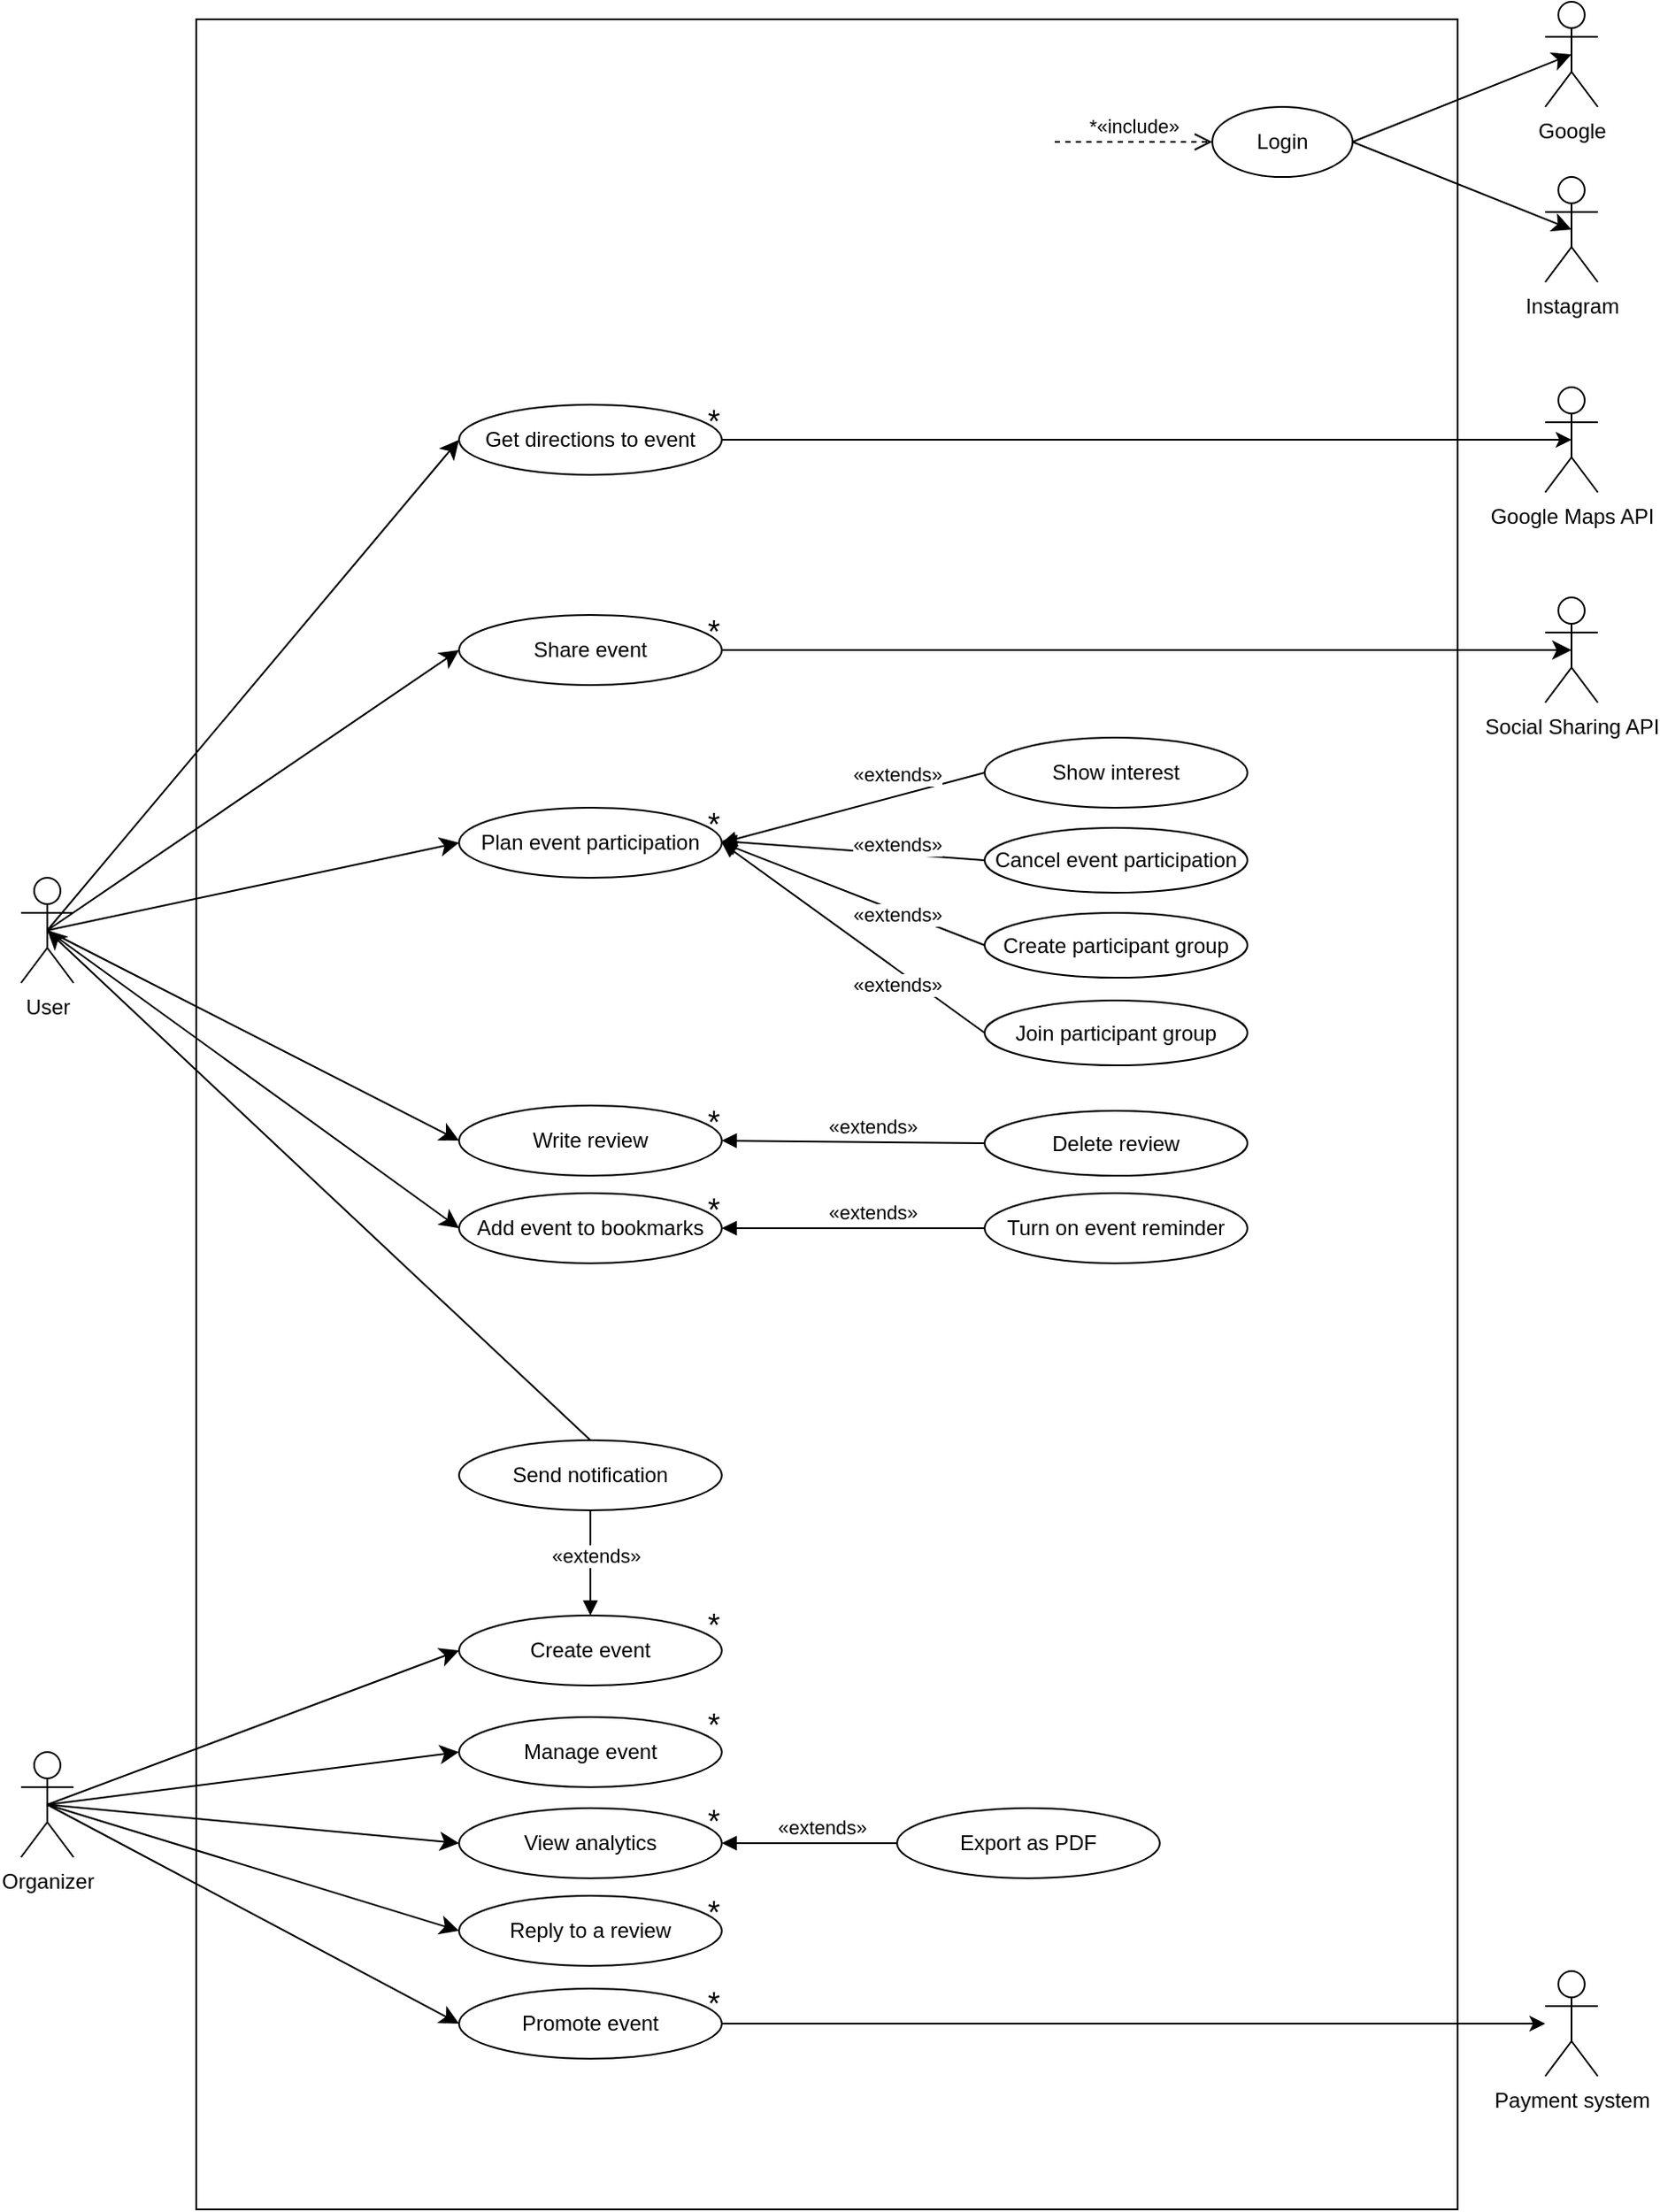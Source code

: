 <mxfile version="22.0.3" type="device">
  <diagram name="Pagina-1" id="NBDN8t3ZHKS26o0dstRo">
    <mxGraphModel dx="1711" dy="1171" grid="1" gridSize="10" guides="1" tooltips="1" connect="1" arrows="1" fold="1" page="1" pageScale="1" pageWidth="1200" pageHeight="1920" math="0" shadow="0">
      <root>
        <mxCell id="0" />
        <mxCell id="1" parent="0" />
        <mxCell id="htn_xkT1saduvXeLNXjh-12" value="" style="rounded=0;whiteSpace=wrap;html=1;" vertex="1" parent="1">
          <mxGeometry x="200" y="50" width="720" height="1250" as="geometry" />
        </mxCell>
        <mxCell id="IiZjPgKYvky2dSMYdkkD-31" style="edgeStyle=none;curved=1;rounded=0;orthogonalLoop=1;jettySize=auto;html=1;exitX=0.5;exitY=0.5;exitDx=0;exitDy=0;exitPerimeter=0;entryX=0;entryY=0.5;entryDx=0;entryDy=0;fontSize=12;startSize=8;endSize=8;" parent="1" source="EeKUK2XGIDcgAEgI9ckz-1" target="EeKUK2XGIDcgAEgI9ckz-19" edge="1">
          <mxGeometry relative="1" as="geometry" />
        </mxCell>
        <mxCell id="IiZjPgKYvky2dSMYdkkD-32" style="edgeStyle=none;curved=1;rounded=0;orthogonalLoop=1;jettySize=auto;html=1;exitX=0.5;exitY=0.5;exitDx=0;exitDy=0;exitPerimeter=0;entryX=0;entryY=0.5;entryDx=0;entryDy=0;fontSize=12;startSize=8;endSize=8;" parent="1" source="EeKUK2XGIDcgAEgI9ckz-1" target="EeKUK2XGIDcgAEgI9ckz-20" edge="1">
          <mxGeometry relative="1" as="geometry" />
        </mxCell>
        <mxCell id="IiZjPgKYvky2dSMYdkkD-33" style="edgeStyle=none;curved=1;rounded=0;orthogonalLoop=1;jettySize=auto;html=1;exitX=0.5;exitY=0.5;exitDx=0;exitDy=0;exitPerimeter=0;entryX=0;entryY=0.5;entryDx=0;entryDy=0;fontSize=12;startSize=8;endSize=8;" parent="1" source="EeKUK2XGIDcgAEgI9ckz-1" target="EeKUK2XGIDcgAEgI9ckz-21" edge="1">
          <mxGeometry relative="1" as="geometry" />
        </mxCell>
        <mxCell id="EeKUK2XGIDcgAEgI9ckz-1" value="Organizer&lt;br&gt;" style="shape=umlActor;verticalLabelPosition=bottom;verticalAlign=top;html=1;" parent="1" vertex="1">
          <mxGeometry x="100" y="1039" width="30" height="60" as="geometry" />
        </mxCell>
        <mxCell id="IiZjPgKYvky2dSMYdkkD-25" style="edgeStyle=none;curved=1;rounded=0;orthogonalLoop=1;jettySize=auto;html=1;exitX=0;exitY=0.5;exitDx=0;exitDy=0;entryX=0;entryY=0.5;entryDx=0;entryDy=0;fontSize=12;startSize=8;endSize=8;" parent="1" source="EeKUK2XGIDcgAEgI9ckz-15" target="EeKUK2XGIDcgAEgI9ckz-15" edge="1">
          <mxGeometry relative="1" as="geometry" />
        </mxCell>
        <mxCell id="IiZjPgKYvky2dSMYdkkD-26" style="edgeStyle=none;curved=1;rounded=0;orthogonalLoop=1;jettySize=auto;html=1;exitX=0.5;exitY=0.5;exitDx=0;exitDy=0;exitPerimeter=0;entryX=0;entryY=0.5;entryDx=0;entryDy=0;fontSize=12;startSize=8;endSize=8;" parent="1" source="EeKUK2XGIDcgAEgI9ckz-2" target="EeKUK2XGIDcgAEgI9ckz-15" edge="1">
          <mxGeometry relative="1" as="geometry" />
        </mxCell>
        <mxCell id="IiZjPgKYvky2dSMYdkkD-27" style="edgeStyle=none;curved=1;rounded=0;orthogonalLoop=1;jettySize=auto;html=1;exitX=0.5;exitY=0.5;exitDx=0;exitDy=0;exitPerimeter=0;entryX=0;entryY=0.5;entryDx=0;entryDy=0;fontSize=12;startSize=8;endSize=8;" parent="1" source="EeKUK2XGIDcgAEgI9ckz-2" target="IiZjPgKYvky2dSMYdkkD-16" edge="1">
          <mxGeometry relative="1" as="geometry" />
        </mxCell>
        <mxCell id="IiZjPgKYvky2dSMYdkkD-28" style="edgeStyle=none;curved=1;rounded=0;orthogonalLoop=1;jettySize=auto;html=1;exitX=0.5;exitY=0.5;exitDx=0;exitDy=0;exitPerimeter=0;entryX=0;entryY=0.5;entryDx=0;entryDy=0;fontSize=12;startSize=8;endSize=8;" parent="1" source="EeKUK2XGIDcgAEgI9ckz-2" target="EeKUK2XGIDcgAEgI9ckz-16" edge="1">
          <mxGeometry relative="1" as="geometry" />
        </mxCell>
        <mxCell id="IiZjPgKYvky2dSMYdkkD-29" style="edgeStyle=none;curved=1;rounded=0;orthogonalLoop=1;jettySize=auto;html=1;exitX=0.5;exitY=0.5;exitDx=0;exitDy=0;exitPerimeter=0;entryX=0;entryY=0.5;entryDx=0;entryDy=0;fontSize=12;startSize=8;endSize=8;" parent="1" source="EeKUK2XGIDcgAEgI9ckz-2" target="EeKUK2XGIDcgAEgI9ckz-17" edge="1">
          <mxGeometry relative="1" as="geometry" />
        </mxCell>
        <mxCell id="IiZjPgKYvky2dSMYdkkD-30" style="edgeStyle=none;curved=1;rounded=0;orthogonalLoop=1;jettySize=auto;html=1;exitX=0.5;exitY=0.5;exitDx=0;exitDy=0;exitPerimeter=0;entryX=0;entryY=0.5;entryDx=0;entryDy=0;fontSize=12;startSize=8;endSize=8;" parent="1" source="EeKUK2XGIDcgAEgI9ckz-2" target="EeKUK2XGIDcgAEgI9ckz-18" edge="1">
          <mxGeometry relative="1" as="geometry" />
        </mxCell>
        <mxCell id="EeKUK2XGIDcgAEgI9ckz-2" value="User" style="shape=umlActor;verticalLabelPosition=bottom;verticalAlign=top;html=1;" parent="1" vertex="1">
          <mxGeometry x="100" y="540" width="30" height="60" as="geometry" />
        </mxCell>
        <mxCell id="EeKUK2XGIDcgAEgI9ckz-15" value="Get directions to event" style="ellipse;whiteSpace=wrap;html=1;" parent="1" vertex="1">
          <mxGeometry x="350" y="270" width="150" height="40" as="geometry" />
        </mxCell>
        <mxCell id="EeKUK2XGIDcgAEgI9ckz-16" value="Plan event participation" style="ellipse;whiteSpace=wrap;html=1;" parent="1" vertex="1">
          <mxGeometry x="350" y="500" width="150" height="40" as="geometry" />
        </mxCell>
        <mxCell id="EeKUK2XGIDcgAEgI9ckz-17" value="Write review" style="ellipse;whiteSpace=wrap;html=1;" parent="1" vertex="1">
          <mxGeometry x="350" y="670" width="150" height="40" as="geometry" />
        </mxCell>
        <mxCell id="EeKUK2XGIDcgAEgI9ckz-18" value="Add event to bookmarks" style="ellipse;whiteSpace=wrap;html=1;" parent="1" vertex="1">
          <mxGeometry x="350" y="720" width="150" height="40" as="geometry" />
        </mxCell>
        <mxCell id="EeKUK2XGIDcgAEgI9ckz-19" value="Create event" style="ellipse;whiteSpace=wrap;html=1;" parent="1" vertex="1">
          <mxGeometry x="350" y="961" width="150" height="40" as="geometry" />
        </mxCell>
        <mxCell id="EeKUK2XGIDcgAEgI9ckz-20" value="View analytics" style="ellipse;whiteSpace=wrap;html=1;" parent="1" vertex="1">
          <mxGeometry x="350" y="1071" width="150" height="40" as="geometry" />
        </mxCell>
        <mxCell id="EeKUK2XGIDcgAEgI9ckz-21" value="Reply to a review" style="ellipse;whiteSpace=wrap;html=1;" parent="1" vertex="1">
          <mxGeometry x="350" y="1121" width="150" height="40" as="geometry" />
        </mxCell>
        <mxCell id="EeKUK2XGIDcgAEgI9ckz-22" value="Google Maps API" style="shape=umlActor;verticalLabelPosition=bottom;verticalAlign=top;html=1;" parent="1" vertex="1">
          <mxGeometry x="970" y="260" width="30" height="60" as="geometry" />
        </mxCell>
        <mxCell id="EeKUK2XGIDcgAEgI9ckz-28" style="edgeStyle=orthogonalEdgeStyle;rounded=0;orthogonalLoop=1;jettySize=auto;html=1;entryX=0.5;entryY=0.5;entryDx=0;entryDy=0;entryPerimeter=0;" parent="1" source="EeKUK2XGIDcgAEgI9ckz-15" target="EeKUK2XGIDcgAEgI9ckz-22" edge="1">
          <mxGeometry relative="1" as="geometry" />
        </mxCell>
        <mxCell id="EeKUK2XGIDcgAEgI9ckz-29" value="«extends»" style="html=1;verticalAlign=bottom;endArrow=block;curved=0;rounded=0;entryX=1;entryY=0.5;entryDx=0;entryDy=0;exitX=0;exitY=0.5;exitDx=0;exitDy=0;" parent="1" source="IiZjPgKYvky2dSMYdkkD-9" target="EeKUK2XGIDcgAEgI9ckz-17" edge="1">
          <mxGeometry x="-0.143" width="80" relative="1" as="geometry">
            <mxPoint x="650" y="598.89" as="sourcePoint" />
            <mxPoint x="530" y="598.89" as="targetPoint" />
            <Array as="points" />
            <mxPoint as="offset" />
          </mxGeometry>
        </mxCell>
        <mxCell id="EeKUK2XGIDcgAEgI9ckz-30" value="Turn on event reminder" style="ellipse;whiteSpace=wrap;html=1;" parent="1" vertex="1">
          <mxGeometry x="650" y="720" width="150" height="40" as="geometry" />
        </mxCell>
        <mxCell id="EeKUK2XGIDcgAEgI9ckz-37" value="&lt;font style=&quot;font-size: 18px;&quot;&gt;*&lt;/font&gt;" style="text;html=1;align=center;verticalAlign=middle;resizable=0;points=[];autosize=1;strokeColor=none;fillColor=none;" parent="1" vertex="1">
          <mxGeometry x="480" y="1059" width="30" height="40" as="geometry" />
        </mxCell>
        <mxCell id="EeKUK2XGIDcgAEgI9ckz-38" value="&lt;font style=&quot;font-size: 18px;&quot;&gt;*&lt;/font&gt;" style="text;html=1;align=center;verticalAlign=middle;resizable=0;points=[];autosize=1;strokeColor=none;fillColor=none;" parent="1" vertex="1">
          <mxGeometry x="480" y="1111" width="30" height="40" as="geometry" />
        </mxCell>
        <mxCell id="EeKUK2XGIDcgAEgI9ckz-39" value="&lt;font style=&quot;font-size: 18px;&quot;&gt;*&lt;/font&gt;" style="text;html=1;align=center;verticalAlign=middle;resizable=0;points=[];autosize=1;strokeColor=none;fillColor=none;" parent="1" vertex="1">
          <mxGeometry x="480" y="947" width="30" height="40" as="geometry" />
        </mxCell>
        <mxCell id="EeKUK2XGIDcgAEgI9ckz-40" value="&lt;font style=&quot;font-size: 18px;&quot;&gt;*&lt;/font&gt;" style="text;html=1;align=center;verticalAlign=middle;resizable=0;points=[];autosize=1;strokeColor=none;fillColor=none;" parent="1" vertex="1">
          <mxGeometry x="480" y="710" width="30" height="40" as="geometry" />
        </mxCell>
        <mxCell id="EeKUK2XGIDcgAEgI9ckz-41" value="&lt;font style=&quot;font-size: 18px;&quot;&gt;*&lt;/font&gt;" style="text;html=1;align=center;verticalAlign=middle;resizable=0;points=[];autosize=1;strokeColor=none;fillColor=none;" parent="1" vertex="1">
          <mxGeometry x="480" y="490" width="30" height="40" as="geometry" />
        </mxCell>
        <mxCell id="EeKUK2XGIDcgAEgI9ckz-42" value="&lt;font style=&quot;font-size: 18px;&quot;&gt;*&lt;/font&gt;" style="text;html=1;align=center;verticalAlign=middle;resizable=0;points=[];autosize=1;strokeColor=none;fillColor=none;" parent="1" vertex="1">
          <mxGeometry x="480" y="660" width="30" height="40" as="geometry" />
        </mxCell>
        <mxCell id="IiZjPgKYvky2dSMYdkkD-4" value="Cancel event participation" style="ellipse;whiteSpace=wrap;html=1;" parent="1" vertex="1">
          <mxGeometry x="650" y="511.5" width="150" height="37" as="geometry" />
        </mxCell>
        <mxCell id="IiZjPgKYvky2dSMYdkkD-8" value="«extends»" style="html=1;verticalAlign=bottom;endArrow=block;curved=0;rounded=0;entryX=1;entryY=0.5;entryDx=0;entryDy=0;exitX=0;exitY=0.5;exitDx=0;exitDy=0;" parent="1" source="IiZjPgKYvky2dSMYdkkD-4" edge="1">
          <mxGeometry x="-0.337" y="4" width="80" relative="1" as="geometry">
            <mxPoint x="600.034" y="519.947" as="sourcePoint" />
            <mxPoint x="500" y="519" as="targetPoint" />
            <Array as="points" />
            <mxPoint as="offset" />
          </mxGeometry>
        </mxCell>
        <mxCell id="IiZjPgKYvky2dSMYdkkD-9" value="Delete review" style="ellipse;whiteSpace=wrap;html=1;" parent="1" vertex="1">
          <mxGeometry x="650" y="673" width="150" height="37" as="geometry" />
        </mxCell>
        <mxCell id="IiZjPgKYvky2dSMYdkkD-11" value="«extends»" style="html=1;verticalAlign=bottom;endArrow=block;curved=0;rounded=0;exitX=0;exitY=0.5;exitDx=0;exitDy=0;entryX=1;entryY=0.5;entryDx=0;entryDy=0;" parent="1" source="EeKUK2XGIDcgAEgI9ckz-30" target="EeKUK2XGIDcgAEgI9ckz-18" edge="1">
          <mxGeometry x="-0.143" width="80" relative="1" as="geometry">
            <mxPoint x="650" y="649.44" as="sourcePoint" />
            <mxPoint x="530" y="649.44" as="targetPoint" />
            <Array as="points" />
            <mxPoint as="offset" />
          </mxGeometry>
        </mxCell>
        <mxCell id="IiZjPgKYvky2dSMYdkkD-14" value="Manage event" style="ellipse;whiteSpace=wrap;html=1;" parent="1" vertex="1">
          <mxGeometry x="350" y="1019" width="150" height="40" as="geometry" />
        </mxCell>
        <mxCell id="IiZjPgKYvky2dSMYdkkD-22" style="edgeStyle=none;curved=1;rounded=0;orthogonalLoop=1;jettySize=auto;html=1;fontSize=12;startSize=8;endSize=8;entryX=0.5;entryY=0.5;entryDx=0;entryDy=0;entryPerimeter=0;" parent="1" source="IiZjPgKYvky2dSMYdkkD-16" target="IiZjPgKYvky2dSMYdkkD-20" edge="1">
          <mxGeometry relative="1" as="geometry" />
        </mxCell>
        <mxCell id="IiZjPgKYvky2dSMYdkkD-16" value="Share event" style="ellipse;whiteSpace=wrap;html=1;" parent="1" vertex="1">
          <mxGeometry x="350" y="390" width="150" height="40" as="geometry" />
        </mxCell>
        <mxCell id="IiZjPgKYvky2dSMYdkkD-17" value="«extends»" style="html=1;verticalAlign=bottom;endArrow=block;curved=0;rounded=0;exitX=0.5;exitY=1;exitDx=0;exitDy=0;" parent="1" source="SF4WIxkhhy-i_ZUKBHDm-10" target="EeKUK2XGIDcgAEgI9ckz-19" edge="1">
          <mxGeometry x="0.157" y="3" width="80" relative="1" as="geometry">
            <mxPoint x="570" y="901" as="sourcePoint" />
            <mxPoint x="470" y="934" as="targetPoint" />
            <Array as="points" />
            <mxPoint as="offset" />
          </mxGeometry>
        </mxCell>
        <mxCell id="IiZjPgKYvky2dSMYdkkD-20" value="Social Sharing API" style="shape=umlActor;verticalLabelPosition=bottom;verticalAlign=top;html=1;" parent="1" vertex="1">
          <mxGeometry x="970" y="380" width="30" height="60" as="geometry" />
        </mxCell>
        <mxCell id="IiZjPgKYvky2dSMYdkkD-23" value="Export as PDF" style="ellipse;whiteSpace=wrap;html=1;" parent="1" vertex="1">
          <mxGeometry x="600" y="1071" width="150" height="40" as="geometry" />
        </mxCell>
        <mxCell id="IiZjPgKYvky2dSMYdkkD-24" value="«extends»" style="html=1;verticalAlign=bottom;endArrow=block;curved=0;rounded=0;exitX=0;exitY=0.5;exitDx=0;exitDy=0;" parent="1" source="IiZjPgKYvky2dSMYdkkD-23" target="EeKUK2XGIDcgAEgI9ckz-20" edge="1">
          <mxGeometry x="-0.143" width="80" relative="1" as="geometry">
            <mxPoint x="671" y="1127" as="sourcePoint" />
            <mxPoint x="520" y="1091" as="targetPoint" />
            <Array as="points" />
            <mxPoint as="offset" />
          </mxGeometry>
        </mxCell>
        <mxCell id="SF4WIxkhhy-i_ZUKBHDm-1" value="«extends»" style="html=1;verticalAlign=bottom;endArrow=block;curved=0;rounded=0;exitX=0;exitY=0.5;exitDx=0;exitDy=0;" parent="1" source="SF4WIxkhhy-i_ZUKBHDm-2" edge="1">
          <mxGeometry x="-0.344" y="-3" width="80" relative="1" as="geometry">
            <mxPoint x="610" y="483" as="sourcePoint" />
            <mxPoint x="500" y="520" as="targetPoint" />
            <Array as="points" />
            <mxPoint as="offset" />
          </mxGeometry>
        </mxCell>
        <mxCell id="SF4WIxkhhy-i_ZUKBHDm-2" value="Show interest" style="ellipse;whiteSpace=wrap;html=1;" parent="1" vertex="1">
          <mxGeometry x="650" y="460" width="150" height="40" as="geometry" />
        </mxCell>
        <mxCell id="SF4WIxkhhy-i_ZUKBHDm-6" value="Payment system&lt;br&gt;" style="shape=umlActor;verticalLabelPosition=bottom;verticalAlign=top;html=1;outlineConnect=0;" parent="1" vertex="1">
          <mxGeometry x="970" y="1164" width="30" height="60" as="geometry" />
        </mxCell>
        <mxCell id="SF4WIxkhhy-i_ZUKBHDm-7" value="&lt;font style=&quot;font-size: 18px;&quot;&gt;*&lt;/font&gt;" style="text;html=1;align=center;verticalAlign=middle;resizable=0;points=[];autosize=1;strokeColor=none;fillColor=none;" parent="1" vertex="1">
          <mxGeometry x="480" y="380" width="30" height="40" as="geometry" />
        </mxCell>
        <mxCell id="SF4WIxkhhy-i_ZUKBHDm-8" value="&lt;font style=&quot;font-size: 18px;&quot;&gt;*&lt;/font&gt;" style="text;html=1;align=center;verticalAlign=middle;resizable=0;points=[];autosize=1;strokeColor=none;fillColor=none;" parent="1" vertex="1">
          <mxGeometry x="480" y="260" width="30" height="40" as="geometry" />
        </mxCell>
        <mxCell id="SF4WIxkhhy-i_ZUKBHDm-10" value="Send notification" style="ellipse;whiteSpace=wrap;html=1;" parent="1" vertex="1">
          <mxGeometry x="350" y="861" width="150" height="40" as="geometry" />
        </mxCell>
        <mxCell id="SF4WIxkhhy-i_ZUKBHDm-17" style="edgeStyle=none;curved=1;rounded=0;orthogonalLoop=1;jettySize=auto;html=1;fontSize=12;startSize=8;endSize=8;exitX=0.5;exitY=0;exitDx=0;exitDy=0;entryX=0.5;entryY=0.5;entryDx=0;entryDy=0;entryPerimeter=0;" parent="1" source="SF4WIxkhhy-i_ZUKBHDm-10" target="EeKUK2XGIDcgAEgI9ckz-2" edge="1">
          <mxGeometry relative="1" as="geometry">
            <mxPoint x="250" y="730" as="sourcePoint" />
            <mxPoint x="120" y="570" as="targetPoint" />
          </mxGeometry>
        </mxCell>
        <mxCell id="SF4WIxkhhy-i_ZUKBHDm-19" style="edgeStyle=none;curved=1;rounded=0;orthogonalLoop=1;jettySize=auto;html=1;exitX=0.5;exitY=0.5;exitDx=0;exitDy=0;exitPerimeter=0;entryX=0;entryY=0.5;entryDx=0;entryDy=0;fontSize=12;startSize=8;endSize=8;" parent="1" source="EeKUK2XGIDcgAEgI9ckz-1" target="IiZjPgKYvky2dSMYdkkD-14" edge="1">
          <mxGeometry relative="1" as="geometry">
            <mxPoint x="265" y="1031" as="sourcePoint" />
            <mxPoint x="360" y="991" as="targetPoint" />
          </mxGeometry>
        </mxCell>
        <mxCell id="SF4WIxkhhy-i_ZUKBHDm-24" style="edgeStyle=orthogonalEdgeStyle;rounded=0;orthogonalLoop=1;jettySize=auto;html=1;" parent="1" source="SF4WIxkhhy-i_ZUKBHDm-20" target="SF4WIxkhhy-i_ZUKBHDm-6" edge="1">
          <mxGeometry relative="1" as="geometry" />
        </mxCell>
        <mxCell id="SF4WIxkhhy-i_ZUKBHDm-20" value="Promote event" style="ellipse;whiteSpace=wrap;html=1;" parent="1" vertex="1">
          <mxGeometry x="350" y="1174" width="150" height="40" as="geometry" />
        </mxCell>
        <mxCell id="SF4WIxkhhy-i_ZUKBHDm-21" value="&lt;font style=&quot;font-size: 18px;&quot;&gt;*&lt;/font&gt;" style="text;html=1;align=center;verticalAlign=middle;resizable=0;points=[];autosize=1;strokeColor=none;fillColor=none;" parent="1" vertex="1">
          <mxGeometry x="480" y="1004" width="30" height="40" as="geometry" />
        </mxCell>
        <mxCell id="SF4WIxkhhy-i_ZUKBHDm-22" style="edgeStyle=none;curved=1;rounded=0;orthogonalLoop=1;jettySize=auto;html=1;exitX=0.5;exitY=0.5;exitDx=0;exitDy=0;exitPerimeter=0;entryX=0;entryY=0.5;entryDx=0;entryDy=0;fontSize=12;startSize=8;endSize=8;" parent="1" source="EeKUK2XGIDcgAEgI9ckz-1" target="SF4WIxkhhy-i_ZUKBHDm-20" edge="1">
          <mxGeometry relative="1" as="geometry">
            <mxPoint x="250" y="1059" as="sourcePoint" />
            <mxPoint x="345" y="1179" as="targetPoint" />
          </mxGeometry>
        </mxCell>
        <mxCell id="SF4WIxkhhy-i_ZUKBHDm-23" value="&lt;font style=&quot;font-size: 18px;&quot;&gt;*&lt;/font&gt;" style="text;html=1;align=center;verticalAlign=middle;resizable=0;points=[];autosize=1;strokeColor=none;fillColor=none;" parent="1" vertex="1">
          <mxGeometry x="480" y="1163" width="30" height="40" as="geometry" />
        </mxCell>
        <mxCell id="SF4WIxkhhy-i_ZUKBHDm-25" value="*«include»" style="html=1;verticalAlign=bottom;endArrow=open;dashed=1;endSize=8;curved=0;rounded=0;entryX=0;entryY=0.5;entryDx=0;entryDy=0;" parent="1" target="SF4WIxkhhy-i_ZUKBHDm-27" edge="1">
          <mxGeometry relative="1" as="geometry">
            <mxPoint x="690" y="120" as="sourcePoint" />
            <mxPoint x="880" y="156" as="targetPoint" />
          </mxGeometry>
        </mxCell>
        <mxCell id="SF4WIxkhhy-i_ZUKBHDm-26" style="edgeStyle=orthogonalEdgeStyle;rounded=0;orthogonalLoop=1;jettySize=auto;html=1;exitX=0.5;exitY=1;exitDx=0;exitDy=0;" parent="1" source="IiZjPgKYvky2dSMYdkkD-4" target="IiZjPgKYvky2dSMYdkkD-4" edge="1">
          <mxGeometry relative="1" as="geometry" />
        </mxCell>
        <mxCell id="SF4WIxkhhy-i_ZUKBHDm-27" value="Login" style="ellipse;whiteSpace=wrap;html=1;" parent="1" vertex="1">
          <mxGeometry x="780" y="100" width="80" height="40" as="geometry" />
        </mxCell>
        <mxCell id="SF4WIxkhhy-i_ZUKBHDm-33" style="edgeStyle=none;curved=1;rounded=0;orthogonalLoop=1;jettySize=auto;html=1;fontSize=12;startSize=8;endSize=8;exitX=1;exitY=0.5;exitDx=0;exitDy=0;entryX=0.5;entryY=0.5;entryDx=0;entryDy=0;entryPerimeter=0;" parent="1" source="SF4WIxkhhy-i_ZUKBHDm-27" target="SF4WIxkhhy-i_ZUKBHDm-34" edge="1">
          <mxGeometry relative="1" as="geometry">
            <mxPoint x="915" y="146" as="sourcePoint" />
            <mxPoint x="970" y="156" as="targetPoint" />
          </mxGeometry>
        </mxCell>
        <mxCell id="SF4WIxkhhy-i_ZUKBHDm-34" value="Google" style="shape=umlActor;verticalLabelPosition=bottom;verticalAlign=top;html=1;" parent="1" vertex="1">
          <mxGeometry x="970" y="40" width="30" height="60" as="geometry" />
        </mxCell>
        <mxCell id="SF4WIxkhhy-i_ZUKBHDm-39" value="Create participant group" style="ellipse;whiteSpace=wrap;html=1;" parent="1" vertex="1">
          <mxGeometry x="650" y="560" width="150" height="37" as="geometry" />
        </mxCell>
        <mxCell id="SF4WIxkhhy-i_ZUKBHDm-40" value="Join participant group" style="ellipse;whiteSpace=wrap;html=1;" parent="1" vertex="1">
          <mxGeometry x="650" y="610" width="150" height="37" as="geometry" />
        </mxCell>
        <mxCell id="SF4WIxkhhy-i_ZUKBHDm-41" value="«extends»" style="html=1;verticalAlign=bottom;endArrow=block;curved=0;rounded=0;exitX=0;exitY=0.5;exitDx=0;exitDy=0;entryX=1;entryY=0.5;entryDx=0;entryDy=0;" parent="1" source="SF4WIxkhhy-i_ZUKBHDm-39" target="EeKUK2XGIDcgAEgI9ckz-16" edge="1">
          <mxGeometry x="-0.383" y="10" width="80" relative="1" as="geometry">
            <mxPoint x="610" y="552" as="sourcePoint" />
            <mxPoint x="510" y="529" as="targetPoint" />
            <Array as="points" />
            <mxPoint as="offset" />
          </mxGeometry>
        </mxCell>
        <mxCell id="SF4WIxkhhy-i_ZUKBHDm-42" value="«extends»" style="html=1;verticalAlign=bottom;endArrow=block;curved=0;rounded=0;entryX=1;entryY=0.5;entryDx=0;entryDy=0;exitX=0;exitY=0.5;exitDx=0;exitDy=0;" parent="1" source="SF4WIxkhhy-i_ZUKBHDm-40" target="EeKUK2XGIDcgAEgI9ckz-16" edge="1">
          <mxGeometry x="-0.445" y="14" width="80" relative="1" as="geometry">
            <mxPoint x="620" y="562" as="sourcePoint" />
            <mxPoint x="520" y="539" as="targetPoint" />
            <Array as="points" />
            <mxPoint as="offset" />
          </mxGeometry>
        </mxCell>
        <mxCell id="htn_xkT1saduvXeLNXjh-7" value="Instagram" style="shape=umlActor;verticalLabelPosition=bottom;verticalAlign=top;html=1;" vertex="1" parent="1">
          <mxGeometry x="970" y="140" width="30" height="60" as="geometry" />
        </mxCell>
        <mxCell id="htn_xkT1saduvXeLNXjh-8" style="edgeStyle=none;curved=1;rounded=0;orthogonalLoop=1;jettySize=auto;html=1;fontSize=12;startSize=8;endSize=8;exitX=1;exitY=0.5;exitDx=0;exitDy=0;entryX=0.5;entryY=0.5;entryDx=0;entryDy=0;entryPerimeter=0;" edge="1" parent="1" source="SF4WIxkhhy-i_ZUKBHDm-27" target="htn_xkT1saduvXeLNXjh-7">
          <mxGeometry relative="1" as="geometry">
            <mxPoint x="930" y="166" as="sourcePoint" />
            <mxPoint x="1035" y="100" as="targetPoint" />
          </mxGeometry>
        </mxCell>
      </root>
    </mxGraphModel>
  </diagram>
</mxfile>
